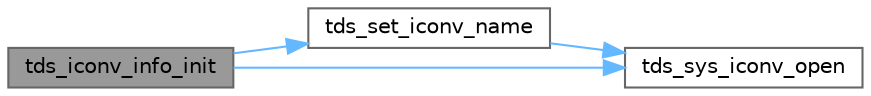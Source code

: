 digraph "tds_iconv_info_init"
{
 // LATEX_PDF_SIZE
  bgcolor="transparent";
  edge [fontname=Helvetica,fontsize=10,labelfontname=Helvetica,labelfontsize=10];
  node [fontname=Helvetica,fontsize=10,shape=box,height=0.2,width=0.4];
  rankdir="LR";
  Node1 [id="Node000001",label="tds_iconv_info_init",height=0.2,width=0.4,color="gray40", fillcolor="grey60", style="filled", fontcolor="black",tooltip="Open iconv descriptors to convert between character sets (both directions)."];
  Node1 -> Node2 [id="edge1_Node000001_Node000002",color="steelblue1",style="solid",tooltip=" "];
  Node2 [id="Node000002",label="tds_set_iconv_name",height=0.2,width=0.4,color="grey40", fillcolor="white", style="filled",URL="$a01479.html#a585ebac61354ce540d28f6da2d771b5b",tooltip="Get iconv name given canonic."];
  Node2 -> Node3 [id="edge2_Node000002_Node000003",color="steelblue1",style="solid",tooltip=" "];
  Node3 [id="Node000003",label="tds_sys_iconv_open",height=0.2,width=0.4,color="grey40", fillcolor="white", style="filled",URL="$a00576.html#ga900b0bce08c6bfc2e7c988f4b5970516",tooltip="Inputs are FreeTDS canonical names, no other."];
  Node1 -> Node3 [id="edge3_Node000001_Node000003",color="steelblue1",style="solid",tooltip=" "];
}
